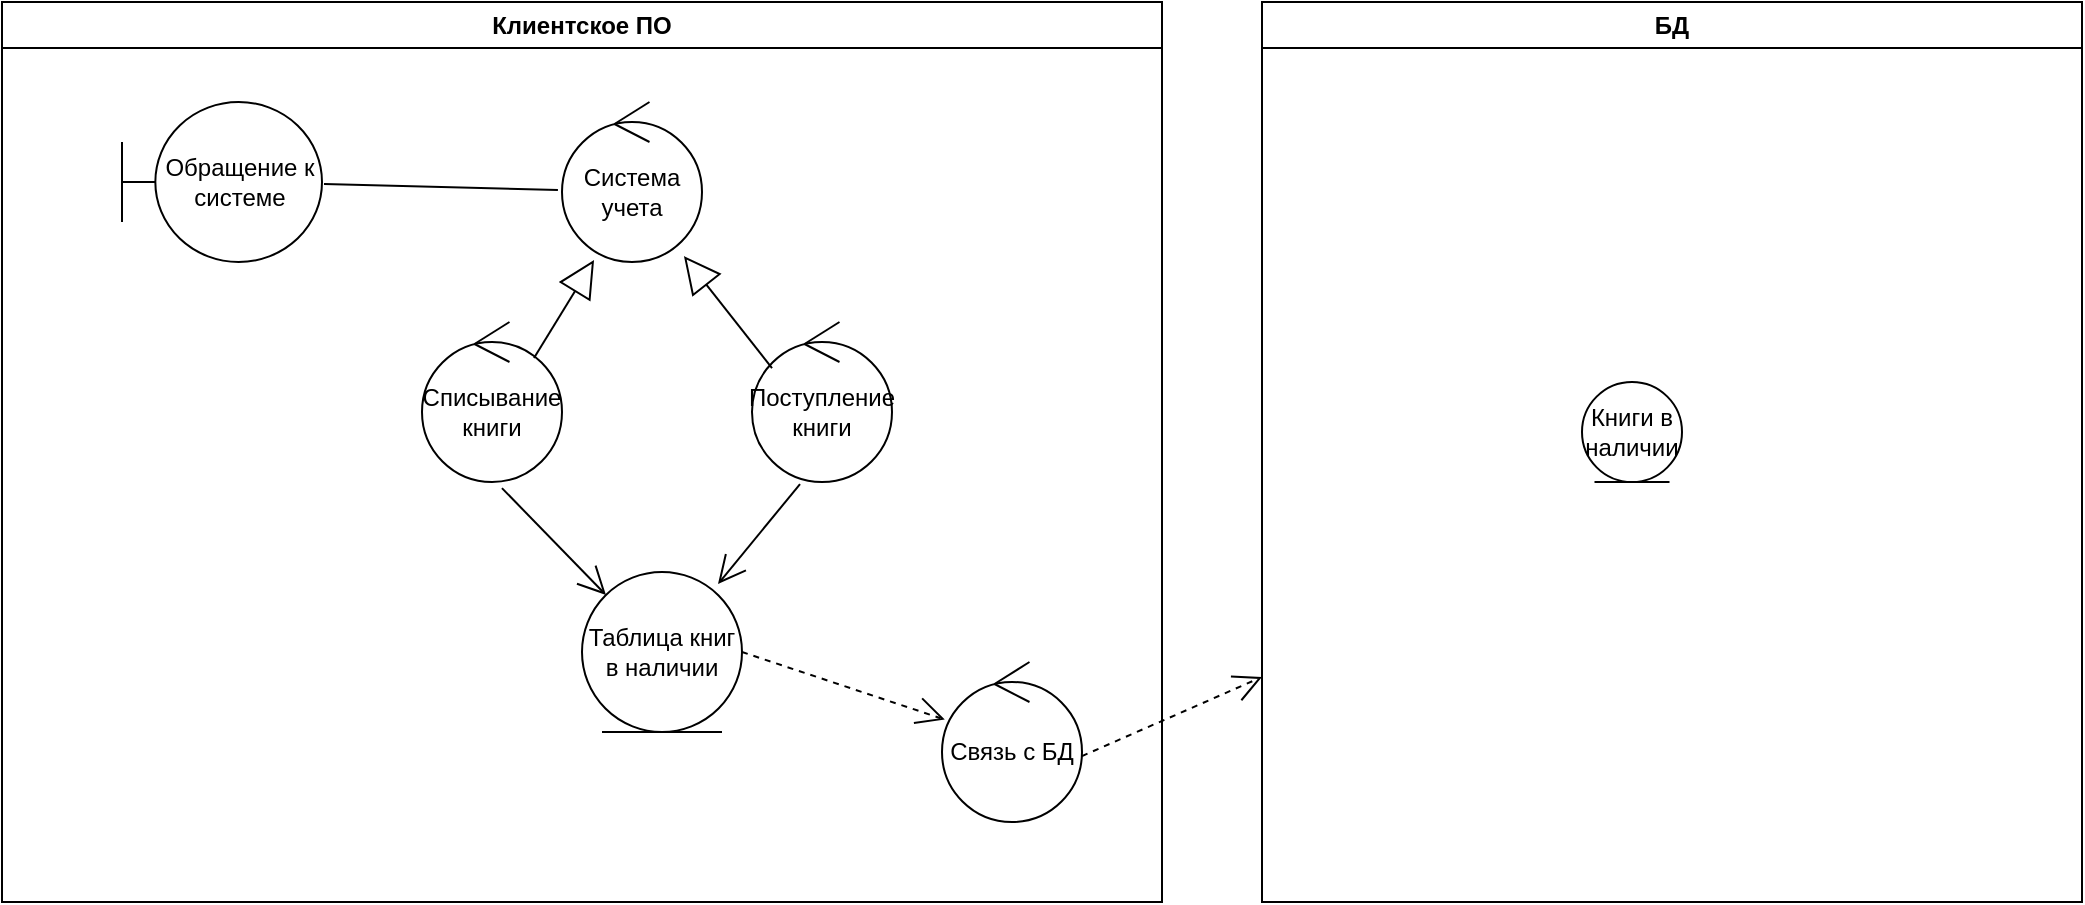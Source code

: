 <mxfile version="20.8.23" type="github">
  <diagram name="Страница 1" id="bNeiAaEnyBH8WvRXnUEs">
    <mxGraphModel dx="1674" dy="766" grid="1" gridSize="10" guides="1" tooltips="1" connect="1" arrows="1" fold="1" page="1" pageScale="1" pageWidth="827" pageHeight="1169" math="0" shadow="0">
      <root>
        <mxCell id="0" />
        <mxCell id="1" parent="0" />
        <mxCell id="5VDwdmueqKIIs9lsqTtb-1" value="Клиентское ПО" style="swimlane;whiteSpace=wrap;html=1;" vertex="1" parent="1">
          <mxGeometry x="20" y="40" width="580" height="450" as="geometry" />
        </mxCell>
        <mxCell id="5VDwdmueqKIIs9lsqTtb-4" value="Связь с БД" style="ellipse;shape=umlControl;whiteSpace=wrap;html=1;" vertex="1" parent="5VDwdmueqKIIs9lsqTtb-1">
          <mxGeometry x="470" y="330" width="70" height="80" as="geometry" />
        </mxCell>
        <mxCell id="5VDwdmueqKIIs9lsqTtb-14" value="Таблица книг в наличии" style="ellipse;shape=umlEntity;whiteSpace=wrap;html=1;" vertex="1" parent="5VDwdmueqKIIs9lsqTtb-1">
          <mxGeometry x="290" y="285" width="80" height="80" as="geometry" />
        </mxCell>
        <mxCell id="5VDwdmueqKIIs9lsqTtb-15" value="" style="endArrow=open;endSize=12;dashed=1;html=1;rounded=0;exitX=1;exitY=0.5;exitDx=0;exitDy=0;" edge="1" parent="5VDwdmueqKIIs9lsqTtb-1" source="5VDwdmueqKIIs9lsqTtb-14" target="5VDwdmueqKIIs9lsqTtb-4">
          <mxGeometry x="-0.162" y="32" width="160" relative="1" as="geometry">
            <mxPoint x="650" y="717" as="sourcePoint" />
            <mxPoint x="810" y="605" as="targetPoint" />
            <mxPoint as="offset" />
          </mxGeometry>
        </mxCell>
        <mxCell id="5VDwdmueqKIIs9lsqTtb-29" value="Система учета" style="ellipse;shape=umlControl;whiteSpace=wrap;html=1;" vertex="1" parent="5VDwdmueqKIIs9lsqTtb-1">
          <mxGeometry x="280" y="50" width="70" height="80" as="geometry" />
        </mxCell>
        <mxCell id="5VDwdmueqKIIs9lsqTtb-30" value="Списывание книги" style="ellipse;shape=umlControl;whiteSpace=wrap;html=1;" vertex="1" parent="5VDwdmueqKIIs9lsqTtb-1">
          <mxGeometry x="210" y="160" width="70" height="80" as="geometry" />
        </mxCell>
        <mxCell id="5VDwdmueqKIIs9lsqTtb-31" value="Поступление книги" style="ellipse;shape=umlControl;whiteSpace=wrap;html=1;" vertex="1" parent="5VDwdmueqKIIs9lsqTtb-1">
          <mxGeometry x="375" y="160" width="70" height="80" as="geometry" />
        </mxCell>
        <mxCell id="5VDwdmueqKIIs9lsqTtb-32" value="" style="endArrow=block;endSize=16;endFill=0;html=1;rounded=0;exitX=0.8;exitY=0.225;exitDx=0;exitDy=0;exitPerimeter=0;entryX=0.229;entryY=0.988;entryDx=0;entryDy=0;entryPerimeter=0;" edge="1" parent="5VDwdmueqKIIs9lsqTtb-1" source="5VDwdmueqKIIs9lsqTtb-30" target="5VDwdmueqKIIs9lsqTtb-29">
          <mxGeometry width="160" relative="1" as="geometry">
            <mxPoint x="630" y="390" as="sourcePoint" />
            <mxPoint x="790" y="390" as="targetPoint" />
          </mxGeometry>
        </mxCell>
        <mxCell id="5VDwdmueqKIIs9lsqTtb-33" value="" style="endArrow=block;endSize=16;endFill=0;html=1;rounded=0;entryX=0.871;entryY=0.963;entryDx=0;entryDy=0;entryPerimeter=0;exitX=0.143;exitY=0.288;exitDx=0;exitDy=0;exitPerimeter=0;" edge="1" parent="5VDwdmueqKIIs9lsqTtb-1" source="5VDwdmueqKIIs9lsqTtb-31" target="5VDwdmueqKIIs9lsqTtb-29">
          <mxGeometry width="160" relative="1" as="geometry">
            <mxPoint x="370" y="170" as="sourcePoint" />
            <mxPoint x="306" y="139" as="targetPoint" />
          </mxGeometry>
        </mxCell>
        <mxCell id="5VDwdmueqKIIs9lsqTtb-34" value="Обращение к системе" style="shape=umlBoundary;whiteSpace=wrap;html=1;" vertex="1" parent="5VDwdmueqKIIs9lsqTtb-1">
          <mxGeometry x="60" y="50" width="100" height="80" as="geometry" />
        </mxCell>
        <mxCell id="5VDwdmueqKIIs9lsqTtb-35" value="" style="endArrow=none;html=1;rounded=0;exitX=1.01;exitY=0.513;exitDx=0;exitDy=0;exitPerimeter=0;entryX=-0.029;entryY=0.55;entryDx=0;entryDy=0;entryPerimeter=0;" edge="1" parent="5VDwdmueqKIIs9lsqTtb-1" source="5VDwdmueqKIIs9lsqTtb-34" target="5VDwdmueqKIIs9lsqTtb-29">
          <mxGeometry width="50" height="50" relative="1" as="geometry">
            <mxPoint x="680" y="420" as="sourcePoint" />
            <mxPoint x="730" y="370" as="targetPoint" />
          </mxGeometry>
        </mxCell>
        <mxCell id="5VDwdmueqKIIs9lsqTtb-36" value="" style="endArrow=open;endFill=1;endSize=12;html=1;rounded=0;exitX=0.571;exitY=1.038;exitDx=0;exitDy=0;exitPerimeter=0;" edge="1" parent="5VDwdmueqKIIs9lsqTtb-1" source="5VDwdmueqKIIs9lsqTtb-30" target="5VDwdmueqKIIs9lsqTtb-14">
          <mxGeometry width="160" relative="1" as="geometry">
            <mxPoint x="630" y="390" as="sourcePoint" />
            <mxPoint x="790" y="390" as="targetPoint" />
          </mxGeometry>
        </mxCell>
        <mxCell id="5VDwdmueqKIIs9lsqTtb-37" value="" style="endArrow=open;endFill=1;endSize=12;html=1;rounded=0;exitX=0.343;exitY=1.013;exitDx=0;exitDy=0;exitPerimeter=0;entryX=0.85;entryY=0.075;entryDx=0;entryDy=0;entryPerimeter=0;" edge="1" parent="5VDwdmueqKIIs9lsqTtb-1" source="5VDwdmueqKIIs9lsqTtb-31" target="5VDwdmueqKIIs9lsqTtb-14">
          <mxGeometry width="160" relative="1" as="geometry">
            <mxPoint x="450" y="280" as="sourcePoint" />
            <mxPoint x="610" y="280" as="targetPoint" />
          </mxGeometry>
        </mxCell>
        <mxCell id="5VDwdmueqKIIs9lsqTtb-2" value="БД" style="swimlane;whiteSpace=wrap;html=1;" vertex="1" parent="1">
          <mxGeometry x="650" y="40" width="410" height="450" as="geometry" />
        </mxCell>
        <mxCell id="5VDwdmueqKIIs9lsqTtb-8" value="Книги в наличии" style="ellipse;shape=umlEntity;whiteSpace=wrap;html=1;" vertex="1" parent="5VDwdmueqKIIs9lsqTtb-2">
          <mxGeometry x="160" y="190" width="50" height="50" as="geometry" />
        </mxCell>
        <mxCell id="5VDwdmueqKIIs9lsqTtb-6" value="" style="endArrow=open;endSize=12;dashed=1;html=1;rounded=0;exitX=1;exitY=0.588;exitDx=0;exitDy=0;exitPerimeter=0;entryX=0;entryY=0.75;entryDx=0;entryDy=0;" edge="1" parent="1" source="5VDwdmueqKIIs9lsqTtb-4" target="5VDwdmueqKIIs9lsqTtb-2">
          <mxGeometry x="-0.162" y="32" width="160" relative="1" as="geometry">
            <mxPoint x="290" y="530" as="sourcePoint" />
            <mxPoint x="800" y="660" as="targetPoint" />
            <mxPoint as="offset" />
          </mxGeometry>
        </mxCell>
      </root>
    </mxGraphModel>
  </diagram>
</mxfile>
